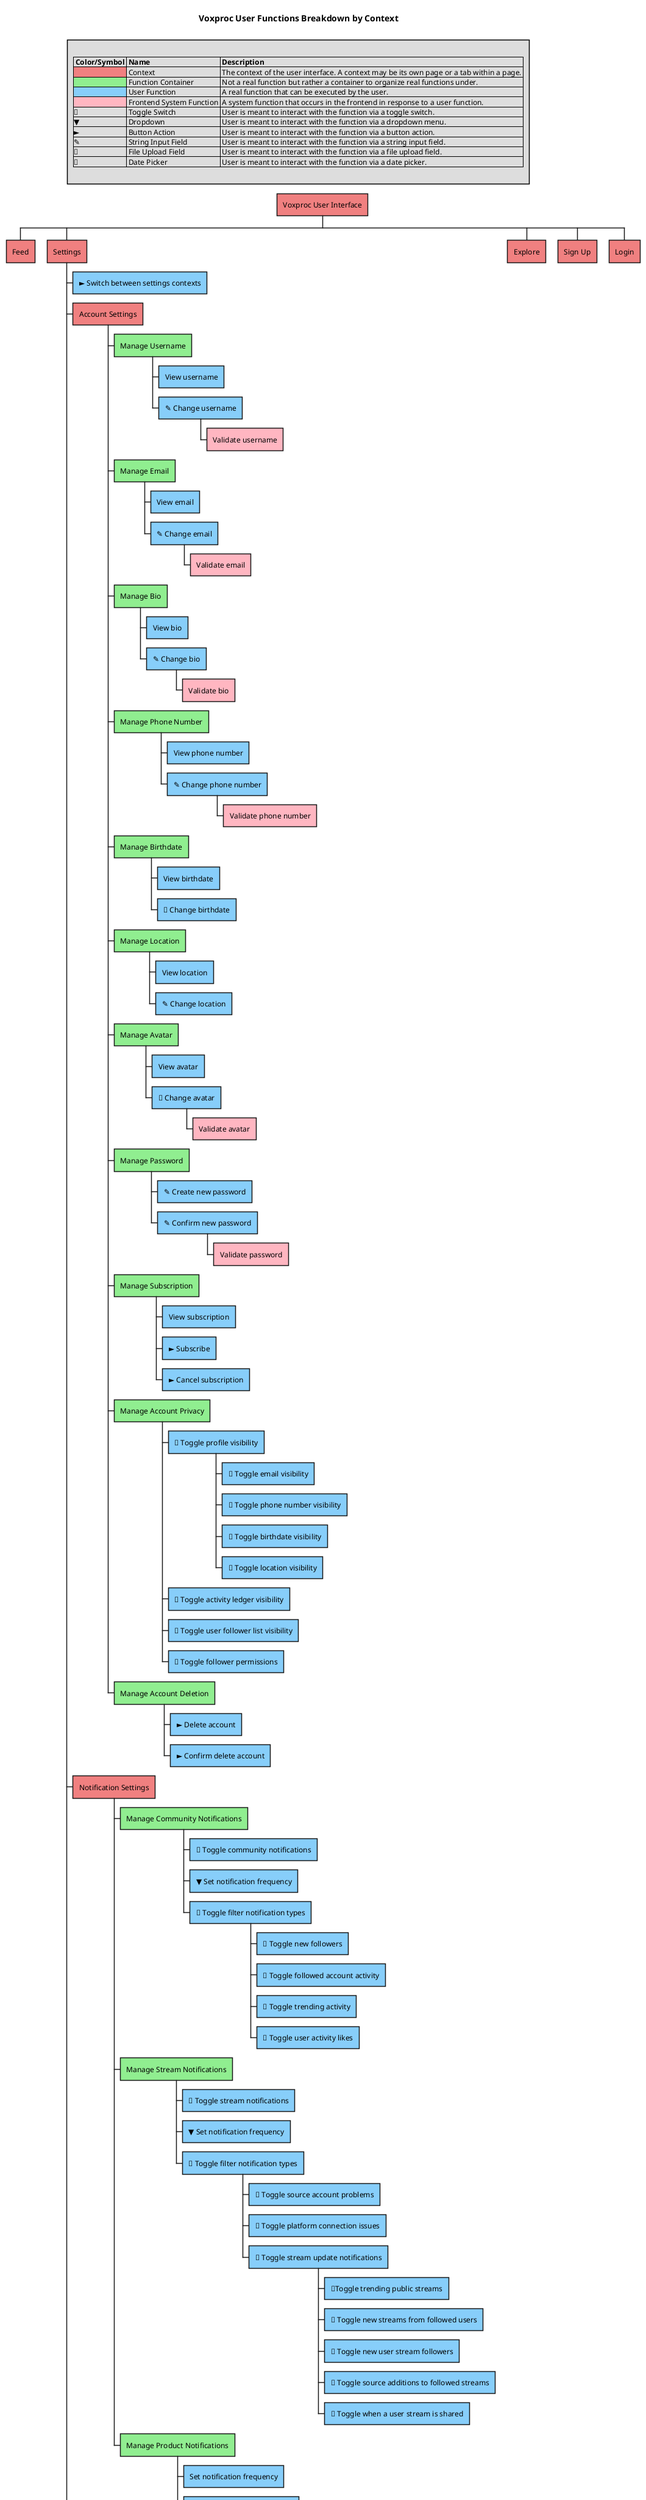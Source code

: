 @startwbs voxproc-user-functions

title Voxproc User Functions Breakdown by Context

legend top

  |= Color/Symbol |= Name |= Description |
  |<#LightCoral>| Context | The context of the user interface. A context may be its own page or a tab within a page. |
  |<#LightGreen>| Function Container | Not a real function but rather a container to organize real functions under. |
  |<#LightSkyBlue>| User Function | A real function that can be executed by the user. |
  |<#LightPink>| Frontend System Function | A system function that occurs in the frontend in response to a user function. |
  |🔘| Toggle Switch | User is meant to interact with the function via a toggle switch. |
  |▼| Dropdown | User is meant to interact with the function via a dropdown menu. |
  |►| Button Action | User is meant to interact with the function via a button action. |
  |✎| String Input Field | User is meant to interact with the function via a string input field. |
  |📁| File Upload Field | User is meant to interact with the function via a file upload field. |
  |📅| Date Picker | User is meant to interact with the function via a date picker. |
  
endlegend

*[#LightCoral] Voxproc User Interface

'--------------------FEED--------------------
**[#LightCoral] Feed

'--------------------SETTINGS--------------------
**[#LightCoral] Settings
***[#LightSkyBlue] ► Switch between settings contexts
'### ACCOUNT SETTINGS
***[#LightCoral] Account Settings
****[#LightGreen] Manage Username
*****[#LightSkyBlue] View username
*****[#LightSkyBlue] ✎ Change username
******[#LightPink] Validate username
****[#LightGreen] Manage Email
*****[#LightSkyBlue] View email
*****[#LightSkyBlue] ✎ Change email
******[#LightPink] Validate email
****[#LightGreen] Manage Bio
*****[#LightSkyBlue] View bio
*****[#LightSkyBlue] ✎ Change bio
******[#LightPink] Validate bio
****[#LightGreen] Manage Phone Number
*****[#LightSkyBlue] View phone number
*****[#LightSkyBlue] ✎ Change phone number
******[#LightPink] Validate phone number
****[#LightGreen] Manage Birthdate
*****[#LightSkyBlue] View birthdate
*****[#LightSkyBlue] 📅 Change birthdate
****[#LightGreen] Manage Location
*****[#LightSkyBlue] View location
*****[#LightSkyBlue] ✎ Change location
****[#LightGreen] Manage Avatar
*****[#LightSkyBlue] View avatar
*****[#LightSkyBlue] 📁 Change avatar
******[#LightPink] Validate avatar
****[#LightGreen] Manage Password
*****[#LightSkyBlue] ✎ Create new password
*****[#LightSkyBlue] ✎ Confirm new password
******[#LightPink] Validate password
****[#LightGreen] Manage Subscription
*****[#LightSkyBlue] View subscription
*****[#LightSkyBlue] ► Subscribe
*****[#LightSkyBlue] ► Cancel subscription
****[#LightGreen] Manage Account Privacy
*****[#LightSkyBlue] 🔘 Toggle profile visibility
******[#LightSkyBlue] 🔘 Toggle email visibility
******[#LightSkyBlue] 🔘 Toggle phone number visibility
******[#LightSkyBlue] 🔘 Toggle birthdate visibility
******[#LightSkyBlue] 🔘 Toggle location visibility
*****[#LightSkyBlue] 🔘 Toggle activity ledger visibility
*****[#LightSkyBlue] 🔘 Toggle user follower list visibility
*****[#LightSkyBlue] 🔘 Toggle follower permissions
****[#LightGreen] Manage Account Deletion
*****[#LightSkyBlue] ► Delete account
*****[#LightSkyBlue] ► Confirm delete account
'### NOTIFICATION SETTINGS
***[#LightCoral] Notification Settings
****[#LightGreen] Manage Community Notifications
*****[#LightSkyBlue] 🔘 Toggle community notifications
*****[#LightSkyBlue] ▼ Set notification frequency
*****[#LightSkyBlue] 🔘 Toggle filter notification types
******[#LightSkyBlue] 🔘 Toggle new followers
******[#LightSkyBlue] 🔘 Toggle followed account activity
******[#LightSkyBlue] 🔘 Toggle trending activity
******[#LightSkyBlue] 🔘 Toggle user activity likes
'### STREAM SETTINGS
****[#LightGreen] Manage Stream Notifications
*****[#LightSkyBlue] 🔘 Toggle stream notifications
*****[#LightSkyBlue] ▼ Set notification frequency
*****[#LightSkyBlue] 🔘 Toggle filter notification types
******[#LightSkyBlue] 🔘 Toggle source account problems
******[#LightSkyBlue] 🔘 Toggle platform connection issues
******[#LightSkyBlue] 🔘 Toggle stream update notifications
*******[#LightSkyBlue] 🔘Toggle trending public streams
*******[#LightSkyBlue] 🔘 Toggle new streams from followed users
*******[#LightSkyBlue] 🔘 Toggle new user stream followers
*******[#LightSkyBlue] 🔘 Toggle source additions to followed streams
*******[#LightSkyBlue] 🔘 Toggle when a user stream is shared
****[#LightGreen] Manage Product Notifications
*****[#LightSkyBlue] Set notification frequency
*****[#LightSkyBlue] 🔘 Toggle product notifications
******[#LightSkyBlue] 🔘 Toggle product updates
******[#LightSkyBlue] 🔘 Toggle promotional notifications
***[#LightCoral] Stream Settings
****[#LightGreen] Manage Stream Identity
*****[#LightGreen] Manage Stream Name
******[#LightSkyBlue] View stream name
******[#LightSkyBlue] ✎ Change stream name
*****[#LightGreen] Manage Stream Description
******[#LightSkyBlue] View stream description
******[#LightSkyBlue] ✎ Change stream description
*****[#LightGreen] Manage Stream Tags
******[#LightSkyBlue] View stream tags
******[#LightSkyBlue] ✎ Add stream tag
******[#LightSkyBlue] ► Remove stream tag
*****[#LightGreen] Manage Stream Avatar
******[#LightSkyBlue] View stream avatar
******[#LightSkyBlue] 📁 Change stream avatar
****[#LightGreen] Manage Stream Sources
*****[#LightSkyBlue] View stream sources
*****[#LightGreen] Add stream source
******[#LightSkyBlue] ✎ Input account name
******[#LightSkyBlue] ▼ Input account source
*****[#LightSkyBlue] ► Remove stream source
****[#LightGreen] Manage Stream Personality
*****[#LightSkyBlue] View stream personality
*****[#LightSkyBlue] ▼ Change stream personality
****[#LightGreen] Manage Stream Language
*****[#LightSkyBlue] View stream language
*****[#LightSkyBlue] ▼ Change stream language
****[#LightGreen] Manage Stream Flow
*****[#LightSkyBlue] View stream flow
*****[#LightSkyBlue] ▼ Set stream interval
****[#LightGreen] Manage Stream Sounds
*****[#LightSkyBlue] View stream sounds
*****[#LightSkyBlue] ▼ Change stream sounds
****[#LightGreen] Manage Queue
*****[#LightSkyBlue] View maximum queue size
*****[#LightSkyBlue] ▼ Change maximum queue size
'### COMMUNITY SETTINGS
***[#LightCoral] Community Settings
****[#LightSkyBlue] 🔘 Toggle community participation
*****[#LightSkyBlue] 🔘 Toggle broadcast new user-created stream
*****[#LightSkyBlue] 🔘 Toggle broadcast changes to user-created streams
*****[#LightSkyBlue] 🔘 Toggle broadcast when user follows a stream
*****[#LightSkyBlue] 🔘 Toggle broadcast when user follows another user
*****[#LightSkyBlue] 🔘 Toggle broadcast when user likes a community post
*****[#LightSkyBlue] 🔘 Toggle broadcast when user likes a stream
*****[#LightSkyBlue] 🔘 Toggle broadcast what stream the user is listening to

'--------------------EXPLORE--------------------
**[#LightCoral] Explore

'--------------------SIGN UP--------------------
**[#LightCoral] Sign Up

'--------------------LOGIN--------------------
**[#LightCoral] Login

@endwbs
